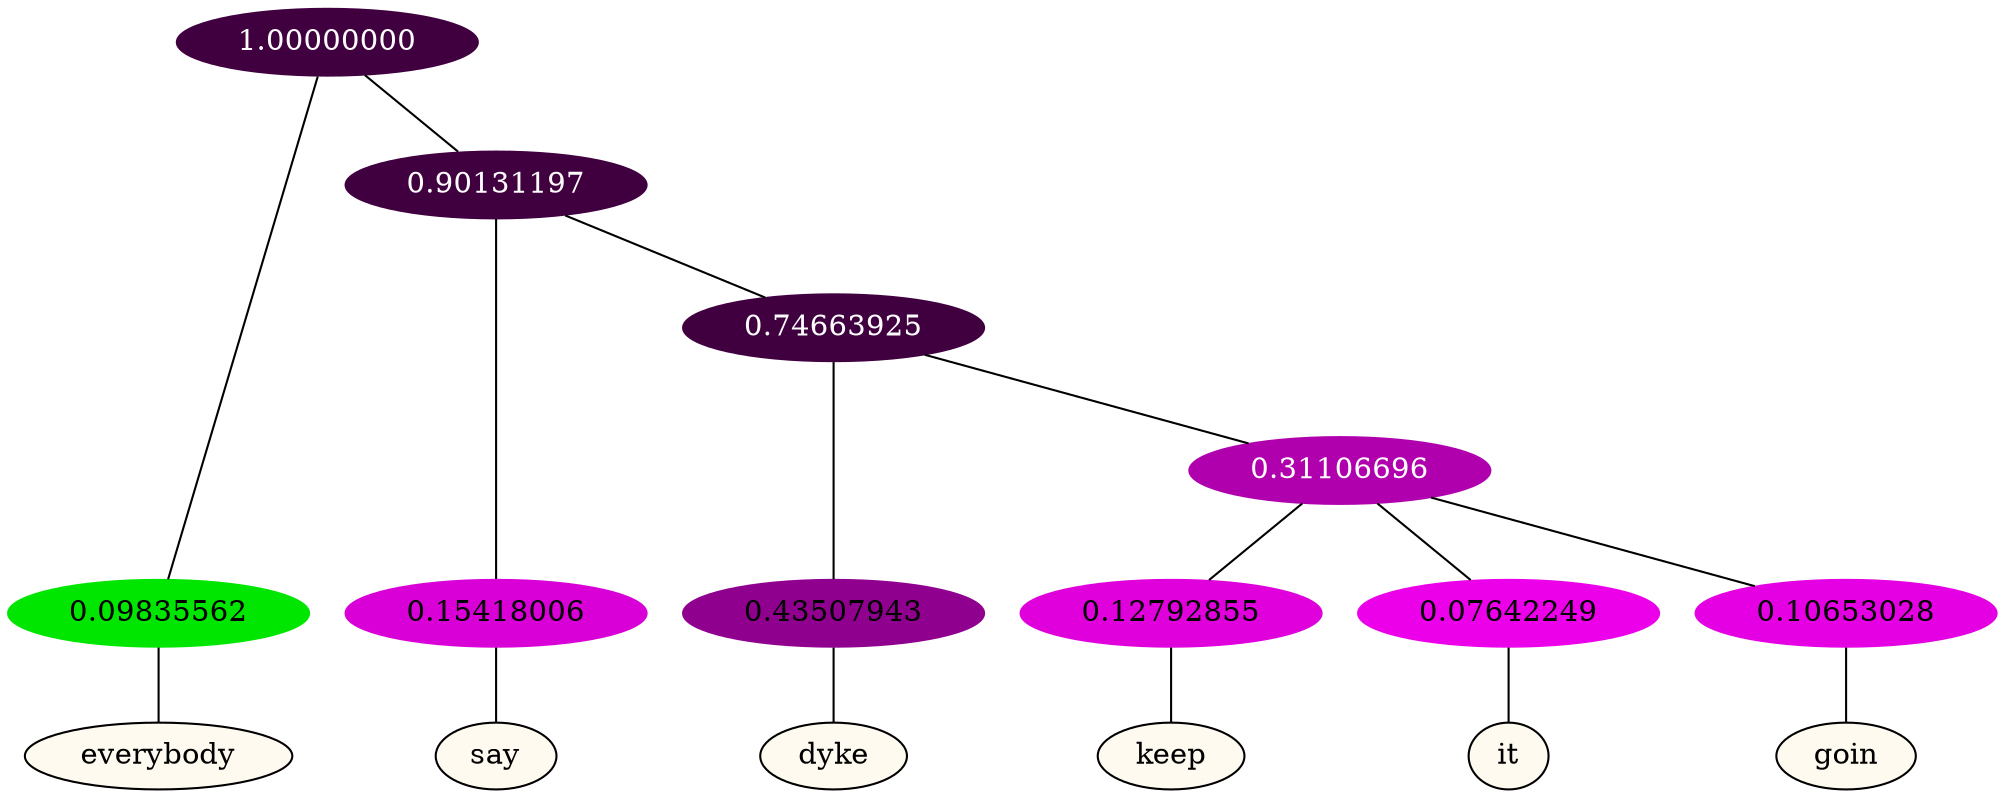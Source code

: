 graph {
	node [format=png height=0.15 nodesep=0.001 ordering=out overlap=prism overlap_scaling=0.01 ranksep=0.001 ratio=0.2 style=filled width=0.15]
	{
		rank=same
		a_w_1 [label=everybody color=black fillcolor=floralwhite style="filled,solid"]
		a_w_3 [label=say color=black fillcolor=floralwhite style="filled,solid"]
		a_w_5 [label=dyke color=black fillcolor=floralwhite style="filled,solid"]
		a_w_7 [label=keep color=black fillcolor=floralwhite style="filled,solid"]
		a_w_8 [label=it color=black fillcolor=floralwhite style="filled,solid"]
		a_w_9 [label=goin color=black fillcolor=floralwhite style="filled,solid"]
	}
	a_n_1 -- a_w_1
	a_n_3 -- a_w_3
	a_n_5 -- a_w_5
	a_n_7 -- a_w_7
	a_n_8 -- a_w_8
	a_n_9 -- a_w_9
	{
		rank=same
		a_n_1 [label=0.09835562 color="0.334 1.000 0.902" fontcolor=black]
		a_n_3 [label=0.15418006 color="0.835 1.000 0.846" fontcolor=black]
		a_n_5 [label=0.43507943 color="0.835 1.000 0.565" fontcolor=black]
		a_n_7 [label=0.12792855 color="0.835 1.000 0.872" fontcolor=black]
		a_n_8 [label=0.07642249 color="0.835 1.000 0.924" fontcolor=black]
		a_n_9 [label=0.10653028 color="0.835 1.000 0.893" fontcolor=black]
	}
	a_n_0 [label=1.00000000 color="0.835 1.000 0.250" fontcolor=grey99]
	a_n_0 -- a_n_1
	a_n_2 [label=0.90131197 color="0.835 1.000 0.250" fontcolor=grey99]
	a_n_0 -- a_n_2
	a_n_2 -- a_n_3
	a_n_4 [label=0.74663925 color="0.835 1.000 0.253" fontcolor=grey99]
	a_n_2 -- a_n_4
	a_n_4 -- a_n_5
	a_n_6 [label=0.31106696 color="0.835 1.000 0.689" fontcolor=grey99]
	a_n_4 -- a_n_6
	a_n_6 -- a_n_7
	a_n_6 -- a_n_8
	a_n_6 -- a_n_9
}
